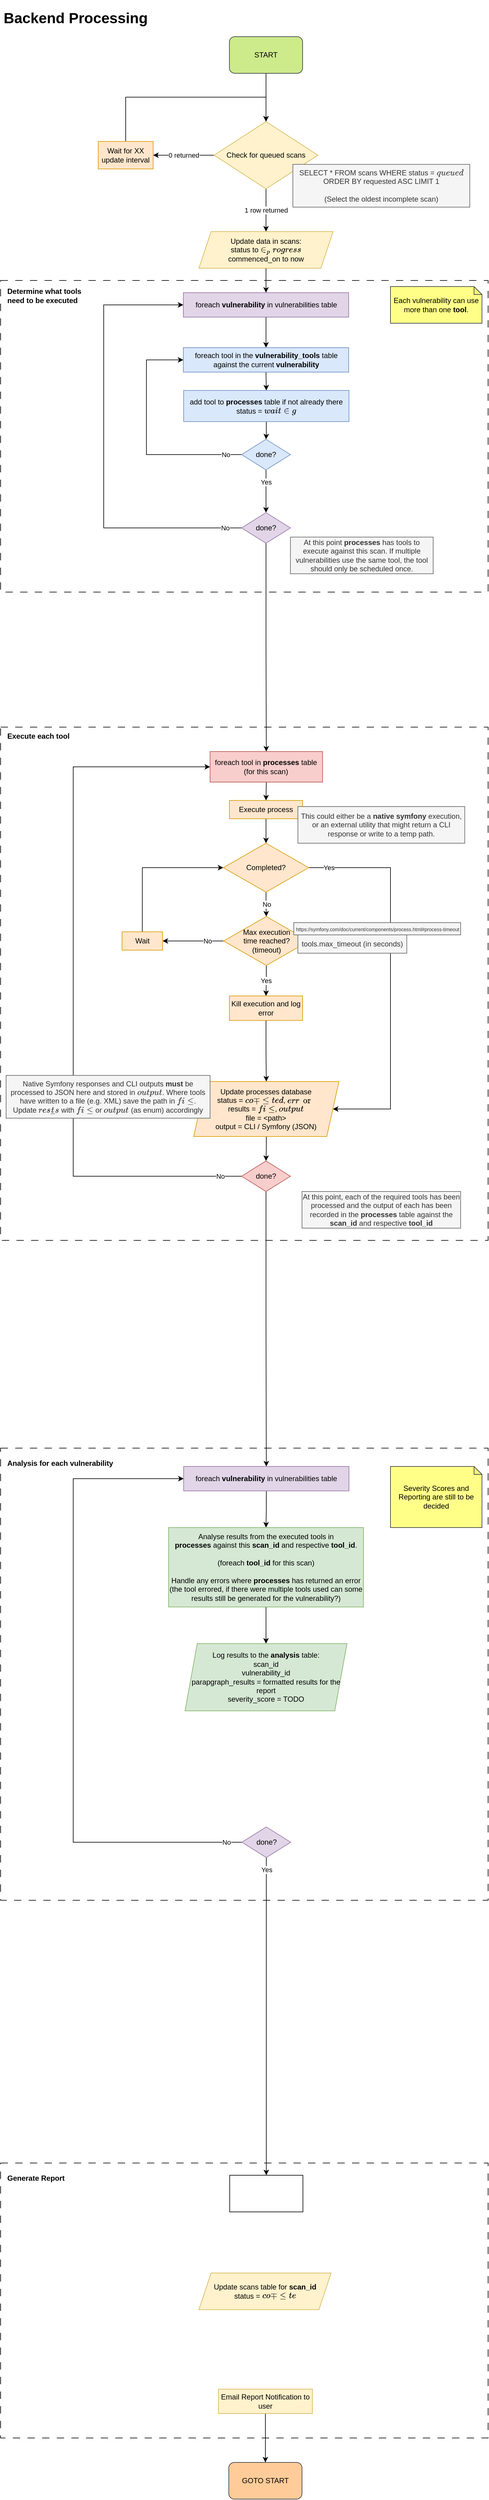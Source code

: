 <mxfile version="21.6.8" type="device">
  <diagram name="Page-1" id="T0mQgVqdZpx1ro5pUtji">
    <mxGraphModel dx="1613" dy="1428" grid="1" gridSize="10" guides="1" tooltips="1" connect="1" arrows="1" fold="1" page="1" pageScale="1" pageWidth="827" pageHeight="1169" math="0" shadow="0">
      <root>
        <mxCell id="0" />
        <mxCell id="1" parent="0" />
        <mxCell id="3zFSIWOdG15KdGqRfmG1-70" value="" style="rounded=0;whiteSpace=wrap;html=1;fillStyle=hatch;fillColor=none;dashed=1;dashPattern=12 12;strokeWidth=1;" vertex="1" parent="1">
          <mxGeometry x="841" y="2370" width="799" height="740" as="geometry" />
        </mxCell>
        <mxCell id="3zFSIWOdG15KdGqRfmG1-72" value="" style="rounded=0;whiteSpace=wrap;html=1;fillStyle=hatch;fillColor=none;dashed=1;dashPattern=12 12;strokeWidth=1;" vertex="1" parent="1">
          <mxGeometry x="841" y="3540" width="799" height="450" as="geometry" />
        </mxCell>
        <mxCell id="3zFSIWOdG15KdGqRfmG1-58" value="" style="rounded=0;whiteSpace=wrap;html=1;fillStyle=hatch;fillColor=none;dashed=1;dashPattern=12 12;strokeWidth=1;" vertex="1" parent="1">
          <mxGeometry x="841" y="459" width="799" height="510" as="geometry" />
        </mxCell>
        <mxCell id="3zFSIWOdG15KdGqRfmG1-56" value="" style="rounded=0;whiteSpace=wrap;html=1;fillStyle=hatch;fillColor=none;dashed=1;dashPattern=12 12;strokeWidth=1;" vertex="1" parent="1">
          <mxGeometry x="841" y="1190" width="799" height="840" as="geometry" />
        </mxCell>
        <mxCell id="3zFSIWOdG15KdGqRfmG1-1" value="0 returned" style="edgeStyle=orthogonalEdgeStyle;rounded=0;orthogonalLoop=1;jettySize=auto;html=1;" edge="1" parent="1" source="3zFSIWOdG15KdGqRfmG1-3" target="3zFSIWOdG15KdGqRfmG1-5">
          <mxGeometry relative="1" as="geometry" />
        </mxCell>
        <mxCell id="3zFSIWOdG15KdGqRfmG1-9" value="1 row returned" style="edgeStyle=orthogonalEdgeStyle;rounded=0;orthogonalLoop=1;jettySize=auto;html=1;entryX=0.5;entryY=0;entryDx=0;entryDy=0;" edge="1" parent="1" source="3zFSIWOdG15KdGqRfmG1-3" target="3zFSIWOdG15KdGqRfmG1-12">
          <mxGeometry relative="1" as="geometry">
            <mxPoint x="1276.0" y="389" as="targetPoint" />
          </mxGeometry>
        </mxCell>
        <mxCell id="3zFSIWOdG15KdGqRfmG1-3" value="Check for queued scans" style="rhombus;whiteSpace=wrap;html=1;fillColor=#fff2cc;strokeColor=#d6b656;" vertex="1" parent="1">
          <mxGeometry x="1191" y="199" width="170" height="110" as="geometry" />
        </mxCell>
        <mxCell id="3zFSIWOdG15KdGqRfmG1-4" style="edgeStyle=orthogonalEdgeStyle;rounded=0;orthogonalLoop=1;jettySize=auto;html=1;exitX=0.5;exitY=0;exitDx=0;exitDy=0;entryX=0.5;entryY=0;entryDx=0;entryDy=0;" edge="1" parent="1" source="3zFSIWOdG15KdGqRfmG1-5" target="3zFSIWOdG15KdGqRfmG1-3">
          <mxGeometry relative="1" as="geometry">
            <Array as="points">
              <mxPoint x="1046" y="159" />
              <mxPoint x="1276" y="159" />
            </Array>
          </mxGeometry>
        </mxCell>
        <mxCell id="3zFSIWOdG15KdGqRfmG1-5" value="Wait for XX update interval" style="whiteSpace=wrap;html=1;fillColor=#ffe6cc;strokeColor=#d79b00;" vertex="1" parent="1">
          <mxGeometry x="1001" y="231.5" width="90" height="45" as="geometry" />
        </mxCell>
        <mxCell id="3zFSIWOdG15KdGqRfmG1-6" value="SELECT * FROM scans WHERE status = `queued` ORDER BY requested ASC LIMIT 1&lt;br&gt;&lt;br&gt;(Select the oldest incomplete scan)" style="text;html=1;strokeColor=#666666;fillColor=#f5f5f5;align=center;verticalAlign=middle;whiteSpace=wrap;rounded=0;fontColor=#333333;" vertex="1" parent="1">
          <mxGeometry x="1320" y="269" width="290" height="70" as="geometry" />
        </mxCell>
        <mxCell id="3zFSIWOdG15KdGqRfmG1-7" value="&lt;h1&gt;&lt;span style=&quot;background-color: initial;&quot;&gt;Backend Processing&lt;/span&gt;&lt;/h1&gt;" style="text;html=1;strokeColor=none;fillColor=none;spacing=5;spacingTop=-20;whiteSpace=wrap;overflow=hidden;rounded=0;" vertex="1" parent="1">
          <mxGeometry x="841" y="10" width="290" height="50" as="geometry" />
        </mxCell>
        <mxCell id="3zFSIWOdG15KdGqRfmG1-15" style="edgeStyle=orthogonalEdgeStyle;rounded=0;orthogonalLoop=1;jettySize=auto;html=1;exitX=0.5;exitY=1;exitDx=0;exitDy=0;entryX=0.5;entryY=0;entryDx=0;entryDy=0;" edge="1" parent="1" source="3zFSIWOdG15KdGqRfmG1-12" target="3zFSIWOdG15KdGqRfmG1-14">
          <mxGeometry relative="1" as="geometry" />
        </mxCell>
        <mxCell id="3zFSIWOdG15KdGqRfmG1-12" value="Update data in scans:&lt;br style=&quot;border-color: var(--border-color);&quot;&gt;status to `in_progress`&lt;br style=&quot;border-color: var(--border-color);&quot;&gt;commenced_on to now" style="shape=parallelogram;perimeter=parallelogramPerimeter;whiteSpace=wrap;html=1;fixedSize=1;fillColor=#fff2cc;strokeColor=#d6b656;" vertex="1" parent="1">
          <mxGeometry x="1166" y="379" width="220" height="60" as="geometry" />
        </mxCell>
        <mxCell id="3zFSIWOdG15KdGqRfmG1-20" style="edgeStyle=orthogonalEdgeStyle;rounded=0;orthogonalLoop=1;jettySize=auto;html=1;exitX=0.5;exitY=1;exitDx=0;exitDy=0;" edge="1" parent="1" source="3zFSIWOdG15KdGqRfmG1-14" target="3zFSIWOdG15KdGqRfmG1-17">
          <mxGeometry relative="1" as="geometry" />
        </mxCell>
        <mxCell id="3zFSIWOdG15KdGqRfmG1-14" value="foreach &lt;b&gt;vulnerability&amp;nbsp;&lt;/b&gt;in vulnerabilities&amp;nbsp;table" style="rounded=0;whiteSpace=wrap;html=1;fillColor=#e1d5e7;strokeColor=#9673a6;" vertex="1" parent="1">
          <mxGeometry x="1140.5" y="479" width="271" height="40" as="geometry" />
        </mxCell>
        <mxCell id="3zFSIWOdG15KdGqRfmG1-21" style="edgeStyle=orthogonalEdgeStyle;rounded=0;orthogonalLoop=1;jettySize=auto;html=1;exitX=0.5;exitY=1;exitDx=0;exitDy=0;entryX=0.5;entryY=0;entryDx=0;entryDy=0;" edge="1" parent="1" source="3zFSIWOdG15KdGqRfmG1-17" target="3zFSIWOdG15KdGqRfmG1-18">
          <mxGeometry relative="1" as="geometry" />
        </mxCell>
        <mxCell id="3zFSIWOdG15KdGqRfmG1-17" value="foreach tool in the &lt;b&gt;vulnerability_tools&lt;/b&gt;&amp;nbsp;table against the current&amp;nbsp;&lt;b&gt;vulnerability&lt;/b&gt;" style="rounded=0;whiteSpace=wrap;html=1;fillColor=#dae8fc;strokeColor=#6c8ebf;" vertex="1" parent="1">
          <mxGeometry x="1140.5" y="569" width="271" height="40" as="geometry" />
        </mxCell>
        <mxCell id="3zFSIWOdG15KdGqRfmG1-22" style="edgeStyle=orthogonalEdgeStyle;rounded=0;orthogonalLoop=1;jettySize=auto;html=1;exitX=0.5;exitY=1;exitDx=0;exitDy=0;" edge="1" parent="1" source="3zFSIWOdG15KdGqRfmG1-18" target="3zFSIWOdG15KdGqRfmG1-19">
          <mxGeometry relative="1" as="geometry" />
        </mxCell>
        <mxCell id="3zFSIWOdG15KdGqRfmG1-18" value="add tool to&amp;nbsp;&lt;b&gt;processes&lt;/b&gt;&amp;nbsp;table if not already there&lt;br&gt;status = `waiting`" style="rounded=0;whiteSpace=wrap;html=1;fillColor=#dae8fc;strokeColor=#6c8ebf;" vertex="1" parent="1">
          <mxGeometry x="1141" y="639" width="271" height="51" as="geometry" />
        </mxCell>
        <mxCell id="3zFSIWOdG15KdGqRfmG1-23" value="No" style="edgeStyle=orthogonalEdgeStyle;rounded=0;orthogonalLoop=1;jettySize=auto;html=1;exitX=0;exitY=0.5;exitDx=0;exitDy=0;entryX=0;entryY=0.5;entryDx=0;entryDy=0;" edge="1" parent="1" source="3zFSIWOdG15KdGqRfmG1-19" target="3zFSIWOdG15KdGqRfmG1-17">
          <mxGeometry x="-0.86" relative="1" as="geometry">
            <Array as="points">
              <mxPoint x="1080" y="744" />
              <mxPoint x="1080" y="589" />
            </Array>
            <mxPoint as="offset" />
          </mxGeometry>
        </mxCell>
        <mxCell id="3zFSIWOdG15KdGqRfmG1-26" value="Yes" style="edgeStyle=orthogonalEdgeStyle;rounded=0;orthogonalLoop=1;jettySize=auto;html=1;exitX=0.5;exitY=1;exitDx=0;exitDy=0;entryX=0.5;entryY=0;entryDx=0;entryDy=0;" edge="1" parent="1" source="3zFSIWOdG15KdGqRfmG1-19" target="3zFSIWOdG15KdGqRfmG1-25">
          <mxGeometry x="-0.429" relative="1" as="geometry">
            <mxPoint as="offset" />
          </mxGeometry>
        </mxCell>
        <mxCell id="3zFSIWOdG15KdGqRfmG1-19" value="done?" style="rhombus;whiteSpace=wrap;html=1;fillColor=#dae8fc;strokeColor=#6c8ebf;" vertex="1" parent="1">
          <mxGeometry x="1236" y="719" width="80" height="50" as="geometry" />
        </mxCell>
        <mxCell id="3zFSIWOdG15KdGqRfmG1-27" value="No" style="edgeStyle=orthogonalEdgeStyle;rounded=0;orthogonalLoop=1;jettySize=auto;html=1;exitX=0;exitY=0.5;exitDx=0;exitDy=0;entryX=0;entryY=0.5;entryDx=0;entryDy=0;" edge="1" parent="1" source="3zFSIWOdG15KdGqRfmG1-25" target="3zFSIWOdG15KdGqRfmG1-14">
          <mxGeometry x="-0.925" relative="1" as="geometry">
            <Array as="points">
              <mxPoint x="1010" y="864" />
              <mxPoint x="1010" y="499" />
            </Array>
            <mxPoint as="offset" />
          </mxGeometry>
        </mxCell>
        <mxCell id="3zFSIWOdG15KdGqRfmG1-30" value="" style="edgeStyle=orthogonalEdgeStyle;rounded=0;orthogonalLoop=1;jettySize=auto;html=1;" edge="1" parent="1" source="3zFSIWOdG15KdGqRfmG1-25" target="3zFSIWOdG15KdGqRfmG1-29">
          <mxGeometry relative="1" as="geometry" />
        </mxCell>
        <mxCell id="3zFSIWOdG15KdGqRfmG1-25" value="done?" style="rhombus;whiteSpace=wrap;html=1;fillColor=#e1d5e7;strokeColor=#9673a6;" vertex="1" parent="1">
          <mxGeometry x="1236" y="839" width="80" height="50" as="geometry" />
        </mxCell>
        <mxCell id="3zFSIWOdG15KdGqRfmG1-28" value="At this point &lt;b&gt;processes&lt;/b&gt;&amp;nbsp;has tools to execute against this scan. If multiple vulnerabilities use the same tool, the tool should only be scheduled once." style="text;html=1;strokeColor=#666666;fillColor=#f5f5f5;align=center;verticalAlign=middle;whiteSpace=wrap;rounded=0;fontColor=#333333;" vertex="1" parent="1">
          <mxGeometry x="1316" y="879" width="234" height="60" as="geometry" />
        </mxCell>
        <mxCell id="3zFSIWOdG15KdGqRfmG1-33" style="edgeStyle=orthogonalEdgeStyle;rounded=0;orthogonalLoop=1;jettySize=auto;html=1;exitX=0.5;exitY=1;exitDx=0;exitDy=0;entryX=0.5;entryY=0;entryDx=0;entryDy=0;" edge="1" parent="1" source="3zFSIWOdG15KdGqRfmG1-29" target="3zFSIWOdG15KdGqRfmG1-31">
          <mxGeometry relative="1" as="geometry" />
        </mxCell>
        <mxCell id="3zFSIWOdG15KdGqRfmG1-29" value="foreach tool in &lt;b&gt;processes&lt;/b&gt;&amp;nbsp;table (for this scan)" style="whiteSpace=wrap;html=1;fillColor=#f8cecc;strokeColor=#b85450;" vertex="1" parent="1">
          <mxGeometry x="1184.31" y="1230" width="184.38" height="50" as="geometry" />
        </mxCell>
        <mxCell id="3zFSIWOdG15KdGqRfmG1-38" style="edgeStyle=orthogonalEdgeStyle;rounded=0;orthogonalLoop=1;jettySize=auto;html=1;exitX=0.5;exitY=1;exitDx=0;exitDy=0;" edge="1" parent="1" source="3zFSIWOdG15KdGqRfmG1-31" target="3zFSIWOdG15KdGqRfmG1-37">
          <mxGeometry relative="1" as="geometry" />
        </mxCell>
        <mxCell id="3zFSIWOdG15KdGqRfmG1-31" value="Execute process" style="rounded=0;whiteSpace=wrap;html=1;fillColor=#ffe6cc;strokeColor=#d79b00;" vertex="1" parent="1">
          <mxGeometry x="1216" y="1310" width="120" height="30" as="geometry" />
        </mxCell>
        <mxCell id="3zFSIWOdG15KdGqRfmG1-36" value="No" style="edgeStyle=orthogonalEdgeStyle;rounded=0;orthogonalLoop=1;jettySize=auto;html=1;" edge="1" parent="1" source="3zFSIWOdG15KdGqRfmG1-32" target="3zFSIWOdG15KdGqRfmG1-35">
          <mxGeometry x="-0.47" relative="1" as="geometry">
            <mxPoint as="offset" />
          </mxGeometry>
        </mxCell>
        <mxCell id="3zFSIWOdG15KdGqRfmG1-43" value="Yes" style="edgeStyle=orthogonalEdgeStyle;rounded=0;orthogonalLoop=1;jettySize=auto;html=1;" edge="1" parent="1" source="3zFSIWOdG15KdGqRfmG1-32" target="3zFSIWOdG15KdGqRfmG1-42">
          <mxGeometry relative="1" as="geometry" />
        </mxCell>
        <mxCell id="3zFSIWOdG15KdGqRfmG1-32" value="Max execution&lt;br&gt;time reached?&lt;br&gt;(timeout)" style="rhombus;whiteSpace=wrap;html=1;fillColor=#ffe6cc;strokeColor=#d79b00;" vertex="1" parent="1">
          <mxGeometry x="1206.5" y="1500" width="140" height="80" as="geometry" />
        </mxCell>
        <mxCell id="3zFSIWOdG15KdGqRfmG1-40" style="edgeStyle=orthogonalEdgeStyle;rounded=0;orthogonalLoop=1;jettySize=auto;html=1;exitX=0.5;exitY=0;exitDx=0;exitDy=0;entryX=0;entryY=0.5;entryDx=0;entryDy=0;" edge="1" parent="1" source="3zFSIWOdG15KdGqRfmG1-35" target="3zFSIWOdG15KdGqRfmG1-37">
          <mxGeometry relative="1" as="geometry" />
        </mxCell>
        <mxCell id="3zFSIWOdG15KdGqRfmG1-35" value="Wait" style="whiteSpace=wrap;html=1;fillColor=#ffe6cc;strokeColor=#d79b00;" vertex="1" parent="1">
          <mxGeometry x="1040" y="1525" width="66.5" height="30" as="geometry" />
        </mxCell>
        <mxCell id="3zFSIWOdG15KdGqRfmG1-39" value="No" style="edgeStyle=orthogonalEdgeStyle;rounded=0;orthogonalLoop=1;jettySize=auto;html=1;exitX=0.5;exitY=1;exitDx=0;exitDy=0;" edge="1" parent="1" source="3zFSIWOdG15KdGqRfmG1-37" target="3zFSIWOdG15KdGqRfmG1-32">
          <mxGeometry x="0.012" relative="1" as="geometry">
            <mxPoint as="offset" />
          </mxGeometry>
        </mxCell>
        <mxCell id="3zFSIWOdG15KdGqRfmG1-45" value="Yes" style="edgeStyle=orthogonalEdgeStyle;rounded=0;orthogonalLoop=1;jettySize=auto;html=1;exitX=1;exitY=0.5;exitDx=0;exitDy=0;entryX=1;entryY=0.5;entryDx=0;entryDy=0;" edge="1" parent="1" source="3zFSIWOdG15KdGqRfmG1-37" target="3zFSIWOdG15KdGqRfmG1-47">
          <mxGeometry x="-0.895" relative="1" as="geometry">
            <mxPoint x="1350" y="1420" as="sourcePoint" />
            <mxPoint x="1430" y="1860" as="targetPoint" />
            <Array as="points">
              <mxPoint x="1480" y="1420" />
              <mxPoint x="1480" y="1815" />
            </Array>
            <mxPoint as="offset" />
          </mxGeometry>
        </mxCell>
        <mxCell id="3zFSIWOdG15KdGqRfmG1-37" value="Completed?" style="rhombus;whiteSpace=wrap;html=1;fillColor=#ffe6cc;strokeColor=#d79b00;" vertex="1" parent="1">
          <mxGeometry x="1206" y="1380" width="140" height="80" as="geometry" />
        </mxCell>
        <mxCell id="3zFSIWOdG15KdGqRfmG1-46" style="edgeStyle=orthogonalEdgeStyle;rounded=0;orthogonalLoop=1;jettySize=auto;html=1;exitX=0.5;exitY=1;exitDx=0;exitDy=0;entryX=0.5;entryY=0;entryDx=0;entryDy=0;" edge="1" parent="1" source="3zFSIWOdG15KdGqRfmG1-42" target="3zFSIWOdG15KdGqRfmG1-47">
          <mxGeometry relative="1" as="geometry">
            <mxPoint x="1276.5" y="1770" as="targetPoint" />
          </mxGeometry>
        </mxCell>
        <mxCell id="3zFSIWOdG15KdGqRfmG1-42" value="Kill execution and log error" style="whiteSpace=wrap;html=1;fillColor=#ffe6cc;strokeColor=#d79b00;" vertex="1" parent="1">
          <mxGeometry x="1216" y="1630" width="120" height="40" as="geometry" />
        </mxCell>
        <mxCell id="3zFSIWOdG15KdGqRfmG1-50" style="edgeStyle=orthogonalEdgeStyle;rounded=0;orthogonalLoop=1;jettySize=auto;html=1;exitX=0.5;exitY=1;exitDx=0;exitDy=0;entryX=0.5;entryY=0;entryDx=0;entryDy=0;" edge="1" parent="1" source="3zFSIWOdG15KdGqRfmG1-47" target="3zFSIWOdG15KdGqRfmG1-49">
          <mxGeometry relative="1" as="geometry" />
        </mxCell>
        <mxCell id="3zFSIWOdG15KdGqRfmG1-47" value="Update processes database&lt;br&gt;status = `completed`, `error`&lt;br&gt;results = `file`, `output`&lt;br&gt;file = &amp;lt;path&amp;gt;&lt;br&gt;output = CLI / Symfony (JSON)" style="shape=parallelogram;perimeter=parallelogramPerimeter;whiteSpace=wrap;html=1;fixedSize=1;fillColor=#ffe6cc;strokeColor=#d79b00;" vertex="1" parent="1">
          <mxGeometry x="1157.44" y="1770" width="238.13" height="90" as="geometry" />
        </mxCell>
        <mxCell id="3zFSIWOdG15KdGqRfmG1-51" value="No" style="edgeStyle=orthogonalEdgeStyle;rounded=0;orthogonalLoop=1;jettySize=auto;html=1;exitX=0;exitY=0.5;exitDx=0;exitDy=0;entryX=0;entryY=0.5;entryDx=0;entryDy=0;" edge="1" parent="1" source="3zFSIWOdG15KdGqRfmG1-49" target="3zFSIWOdG15KdGqRfmG1-29">
          <mxGeometry x="-0.939" relative="1" as="geometry">
            <Array as="points">
              <mxPoint x="960" y="1925" />
              <mxPoint x="960" y="1255" />
            </Array>
            <mxPoint as="offset" />
          </mxGeometry>
        </mxCell>
        <mxCell id="3zFSIWOdG15KdGqRfmG1-61" value="" style="edgeStyle=orthogonalEdgeStyle;rounded=0;orthogonalLoop=1;jettySize=auto;html=1;entryX=0.5;entryY=0;entryDx=0;entryDy=0;" edge="1" parent="1" source="3zFSIWOdG15KdGqRfmG1-49" target="3zFSIWOdG15KdGqRfmG1-63">
          <mxGeometry relative="1" as="geometry">
            <mxPoint x="1276.0" y="2390" as="targetPoint" />
          </mxGeometry>
        </mxCell>
        <mxCell id="3zFSIWOdG15KdGqRfmG1-49" value="done?" style="rhombus;whiteSpace=wrap;html=1;fillColor=#f8cecc;strokeColor=#b85450;" vertex="1" parent="1">
          <mxGeometry x="1236" y="1900" width="80" height="50" as="geometry" />
        </mxCell>
        <mxCell id="3zFSIWOdG15KdGqRfmG1-57" value="&lt;b&gt;Execute each tool&lt;/b&gt;" style="text;html=1;strokeColor=none;fillColor=none;align=left;verticalAlign=middle;whiteSpace=wrap;rounded=0;" vertex="1" parent="1">
          <mxGeometry x="850" y="1190" width="120" height="30" as="geometry" />
        </mxCell>
        <mxCell id="3zFSIWOdG15KdGqRfmG1-59" value="&lt;b&gt;Determine what tools need to be executed&lt;/b&gt;" style="text;html=1;strokeColor=none;fillColor=none;align=left;verticalAlign=middle;whiteSpace=wrap;rounded=0;" vertex="1" parent="1">
          <mxGeometry x="850" y="459" width="140" height="50" as="geometry" />
        </mxCell>
        <mxCell id="3zFSIWOdG15KdGqRfmG1-62" value="At this point, each of the required tools has been processed and the output of each has been recorded in the &lt;b&gt;processes&lt;/b&gt;&amp;nbsp;table against the &lt;b&gt;scan_id&lt;/b&gt;&amp;nbsp;and respective &lt;b&gt;tool_id&lt;/b&gt;" style="text;html=1;strokeColor=#666666;fillColor=#f5f5f5;align=center;verticalAlign=middle;whiteSpace=wrap;rounded=0;fontColor=#333333;" vertex="1" parent="1">
          <mxGeometry x="1335" y="1950" width="260" height="60" as="geometry" />
        </mxCell>
        <mxCell id="3zFSIWOdG15KdGqRfmG1-67" style="edgeStyle=orthogonalEdgeStyle;rounded=0;orthogonalLoop=1;jettySize=auto;html=1;exitX=0.5;exitY=1;exitDx=0;exitDy=0;entryX=0.5;entryY=0;entryDx=0;entryDy=0;" edge="1" parent="1" source="3zFSIWOdG15KdGqRfmG1-63" target="3zFSIWOdG15KdGqRfmG1-64">
          <mxGeometry relative="1" as="geometry" />
        </mxCell>
        <mxCell id="3zFSIWOdG15KdGqRfmG1-63" value="foreach&amp;nbsp;&lt;b style=&quot;border-color: var(--border-color);&quot;&gt;vulnerability&amp;nbsp;&lt;/b&gt;in vulnerabilities&amp;nbsp;table" style="rounded=0;whiteSpace=wrap;html=1;fillColor=#e1d5e7;strokeColor=#9673a6;" vertex="1" parent="1">
          <mxGeometry x="1141" y="2400" width="271" height="40" as="geometry" />
        </mxCell>
        <mxCell id="3zFSIWOdG15KdGqRfmG1-68" style="edgeStyle=orthogonalEdgeStyle;rounded=0;orthogonalLoop=1;jettySize=auto;html=1;exitX=0.5;exitY=1;exitDx=0;exitDy=0;entryX=0.5;entryY=0;entryDx=0;entryDy=0;" edge="1" parent="1" source="3zFSIWOdG15KdGqRfmG1-64" target="3zFSIWOdG15KdGqRfmG1-65">
          <mxGeometry relative="1" as="geometry" />
        </mxCell>
        <mxCell id="3zFSIWOdG15KdGqRfmG1-64" value="Analyse results from the executed tools in &lt;b&gt;processes&lt;/b&gt;&amp;nbsp;against this &lt;b&gt;scan_id&lt;/b&gt;&amp;nbsp;and respective &lt;b&gt;tool_id&lt;/b&gt;.&lt;br&gt;&lt;br&gt;(foreach &lt;b&gt;tool_id&lt;/b&gt;&amp;nbsp;for this scan)&lt;br&gt;&lt;br&gt;Handle any errors where &lt;b&gt;processes&lt;/b&gt;&amp;nbsp;has returned an error (the tool errored, if there were multiple tools used can some results still be generated for the vulnerability?)" style="rounded=0;whiteSpace=wrap;html=1;fillColor=#d5e8d4;strokeColor=#82b366;" vertex="1" parent="1">
          <mxGeometry x="1116.25" y="2500" width="319.5" height="130" as="geometry" />
        </mxCell>
        <mxCell id="3zFSIWOdG15KdGqRfmG1-65" value="Log results to the &lt;b&gt;analysis&lt;/b&gt;&amp;nbsp;table:&lt;br&gt;scan_id&lt;br&gt;vulnerability_id&lt;br&gt;parapgraph_results = formatted results for the report&lt;br&gt;severity_score = TODO" style="shape=parallelogram;perimeter=parallelogramPerimeter;whiteSpace=wrap;html=1;fixedSize=1;fillColor=#d5e8d4;strokeColor=#82b366;" vertex="1" parent="1">
          <mxGeometry x="1143.25" y="2690" width="265.5" height="110" as="geometry" />
        </mxCell>
        <mxCell id="3zFSIWOdG15KdGqRfmG1-66" value="Each vulnerability can use more than one &lt;b&gt;tool&lt;/b&gt;." style="shape=note;whiteSpace=wrap;html=1;backgroundOutline=1;darkOpacity=0.05;size=13;fillColor=#ffff88;strokeColor=#36393d;" vertex="1" parent="1">
          <mxGeometry x="1480" y="469" width="150" height="60" as="geometry" />
        </mxCell>
        <mxCell id="3zFSIWOdG15KdGqRfmG1-69" value="Severity Scores and Reporting are still to be decided" style="shape=note;whiteSpace=wrap;html=1;backgroundOutline=1;darkOpacity=0.05;size=13;fillColor=#ffff88;strokeColor=#36393d;" vertex="1" parent="1">
          <mxGeometry x="1480" y="2400" width="150" height="100" as="geometry" />
        </mxCell>
        <mxCell id="3zFSIWOdG15KdGqRfmG1-71" value="&lt;b&gt;Analysis for each vulnerability&lt;/b&gt;" style="text;html=1;strokeColor=none;fillColor=none;align=left;verticalAlign=middle;whiteSpace=wrap;rounded=0;" vertex="1" parent="1">
          <mxGeometry x="850" y="2380" width="180" height="30" as="geometry" />
        </mxCell>
        <mxCell id="3zFSIWOdG15KdGqRfmG1-73" value="&lt;b&gt;Generate Report&lt;/b&gt;" style="text;html=1;strokeColor=none;fillColor=none;align=left;verticalAlign=middle;whiteSpace=wrap;rounded=0;" vertex="1" parent="1">
          <mxGeometry x="850" y="3550" width="180" height="30" as="geometry" />
        </mxCell>
        <mxCell id="3zFSIWOdG15KdGqRfmG1-74" value="" style="rounded=0;whiteSpace=wrap;html=1;" vertex="1" parent="1">
          <mxGeometry x="1216.5" y="3560" width="120" height="60" as="geometry" />
        </mxCell>
        <mxCell id="3zFSIWOdG15KdGqRfmG1-76" style="edgeStyle=orthogonalEdgeStyle;rounded=0;orthogonalLoop=1;jettySize=auto;html=1;exitX=0.5;exitY=1;exitDx=0;exitDy=0;entryX=0.5;entryY=0;entryDx=0;entryDy=0;" edge="1" parent="1" source="3zFSIWOdG15KdGqRfmG1-75" target="3zFSIWOdG15KdGqRfmG1-3">
          <mxGeometry relative="1" as="geometry" />
        </mxCell>
        <mxCell id="3zFSIWOdG15KdGqRfmG1-75" value="START" style="rounded=1;whiteSpace=wrap;html=1;fillColor=#cdeb8b;strokeColor=#36393d;" vertex="1" parent="1">
          <mxGeometry x="1216" y="60" width="120" height="60" as="geometry" />
        </mxCell>
        <mxCell id="3zFSIWOdG15KdGqRfmG1-77" value="GOTO START" style="rounded=1;whiteSpace=wrap;html=1;fillColor=#ffcc99;strokeColor=#36393d;" vertex="1" parent="1">
          <mxGeometry x="1215" y="4030" width="120" height="60" as="geometry" />
        </mxCell>
        <mxCell id="3zFSIWOdG15KdGqRfmG1-78" value="Update scans table for &lt;b&gt;scan_id&lt;/b&gt;&lt;br&gt;status = `complete`" style="shape=parallelogram;perimeter=parallelogramPerimeter;whiteSpace=wrap;html=1;fixedSize=1;fillColor=#fff2cc;strokeColor=#d6b656;" vertex="1" parent="1">
          <mxGeometry x="1166" y="3720" width="216.75" height="60" as="geometry" />
        </mxCell>
        <mxCell id="3zFSIWOdG15KdGqRfmG1-81" style="edgeStyle=orthogonalEdgeStyle;rounded=0;orthogonalLoop=1;jettySize=auto;html=1;exitX=0.5;exitY=1;exitDx=0;exitDy=0;entryX=0.5;entryY=0;entryDx=0;entryDy=0;" edge="1" parent="1" source="3zFSIWOdG15KdGqRfmG1-79" target="3zFSIWOdG15KdGqRfmG1-77">
          <mxGeometry relative="1" as="geometry" />
        </mxCell>
        <mxCell id="3zFSIWOdG15KdGqRfmG1-79" value="Email Report Notification to user" style="rounded=0;whiteSpace=wrap;html=1;fillColor=#fff2cc;strokeColor=#d6b656;" vertex="1" parent="1">
          <mxGeometry x="1198" y="3910" width="154" height="40" as="geometry" />
        </mxCell>
        <mxCell id="3zFSIWOdG15KdGqRfmG1-87" value="Yes" style="edgeStyle=orthogonalEdgeStyle;rounded=0;orthogonalLoop=1;jettySize=auto;html=1;exitX=0.5;exitY=1;exitDx=0;exitDy=0;" edge="1" parent="1" source="3zFSIWOdG15KdGqRfmG1-85" target="3zFSIWOdG15KdGqRfmG1-74">
          <mxGeometry x="-0.923" relative="1" as="geometry">
            <mxPoint as="offset" />
          </mxGeometry>
        </mxCell>
        <mxCell id="3zFSIWOdG15KdGqRfmG1-88" value="No" style="edgeStyle=orthogonalEdgeStyle;rounded=0;orthogonalLoop=1;jettySize=auto;html=1;exitX=0;exitY=0.5;exitDx=0;exitDy=0;entryX=0;entryY=0.5;entryDx=0;entryDy=0;" edge="1" parent="1" source="3zFSIWOdG15KdGqRfmG1-85" target="3zFSIWOdG15KdGqRfmG1-63">
          <mxGeometry x="-0.95" relative="1" as="geometry">
            <Array as="points">
              <mxPoint x="960" y="3015" />
              <mxPoint x="960" y="2420" />
            </Array>
            <mxPoint x="1" as="offset" />
          </mxGeometry>
        </mxCell>
        <mxCell id="3zFSIWOdG15KdGqRfmG1-85" value="done?" style="rhombus;whiteSpace=wrap;html=1;fillColor=#e1d5e7;strokeColor=#9673a6;" vertex="1" parent="1">
          <mxGeometry x="1236.5" y="2990" width="80" height="50" as="geometry" />
        </mxCell>
        <mxCell id="3zFSIWOdG15KdGqRfmG1-89" value="This could either be a &lt;b&gt;native symfony&lt;/b&gt;&amp;nbsp;execution, or an external utility that might return a CLI response or write to a temp path." style="text;html=1;strokeColor=#666666;fillColor=#f5f5f5;align=center;verticalAlign=middle;whiteSpace=wrap;rounded=0;fontColor=#333333;" vertex="1" parent="1">
          <mxGeometry x="1328.25" y="1320" width="273.5" height="60" as="geometry" />
        </mxCell>
        <mxCell id="3zFSIWOdG15KdGqRfmG1-90" value="&lt;font style=&quot;font-size: 8px;&quot;&gt;https://symfony.com/doc/current/components/process.html#process-timeout&lt;/font&gt;" style="text;html=1;strokeColor=#666666;fillColor=#f5f5f5;align=center;verticalAlign=middle;whiteSpace=wrap;rounded=0;fontColor=#333333;" vertex="1" parent="1">
          <mxGeometry x="1321.5" y="1510" width="273.5" height="20" as="geometry" />
        </mxCell>
        <mxCell id="3zFSIWOdG15KdGqRfmG1-91" value="Native Symfony responses and CLI outputs &lt;b&gt;must&lt;/b&gt; be processed to JSON here and stored in `output`. Where tools have written to a file (e.g. XML) save the path in `file`.&lt;br&gt;Update `results` with `file` or `output` (as enum) accordingly" style="text;html=1;strokeColor=#666666;fillColor=#f5f5f5;align=center;verticalAlign=middle;whiteSpace=wrap;rounded=0;fontColor=#333333;" vertex="1" parent="1">
          <mxGeometry x="850" y="1760" width="334.31" height="70" as="geometry" />
        </mxCell>
        <mxCell id="3zFSIWOdG15KdGqRfmG1-92" value="tools.max_timeout (in seconds)" style="text;html=1;strokeColor=#666666;fillColor=#f5f5f5;align=center;verticalAlign=middle;whiteSpace=wrap;rounded=0;fontColor=#333333;" vertex="1" parent="1">
          <mxGeometry x="1328.25" y="1530" width="178.5" height="30" as="geometry" />
        </mxCell>
      </root>
    </mxGraphModel>
  </diagram>
</mxfile>
